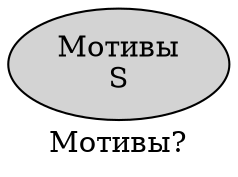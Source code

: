 digraph SENTENCE_4157 {
	graph [label="Мотивы?"]
	node [style=filled]
		0 [label="Мотивы
S" color="" fillcolor=lightgray penwidth=1 shape=ellipse]
}